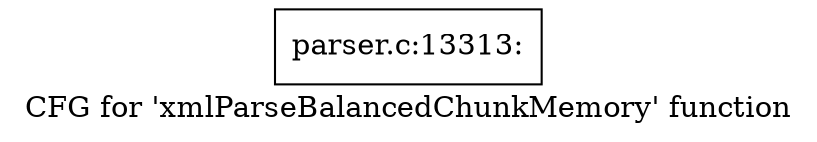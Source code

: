 digraph "CFG for 'xmlParseBalancedChunkMemory' function" {
	label="CFG for 'xmlParseBalancedChunkMemory' function";

	Node0x55d73be986d0 [shape=record,label="{parser.c:13313:}"];
}
